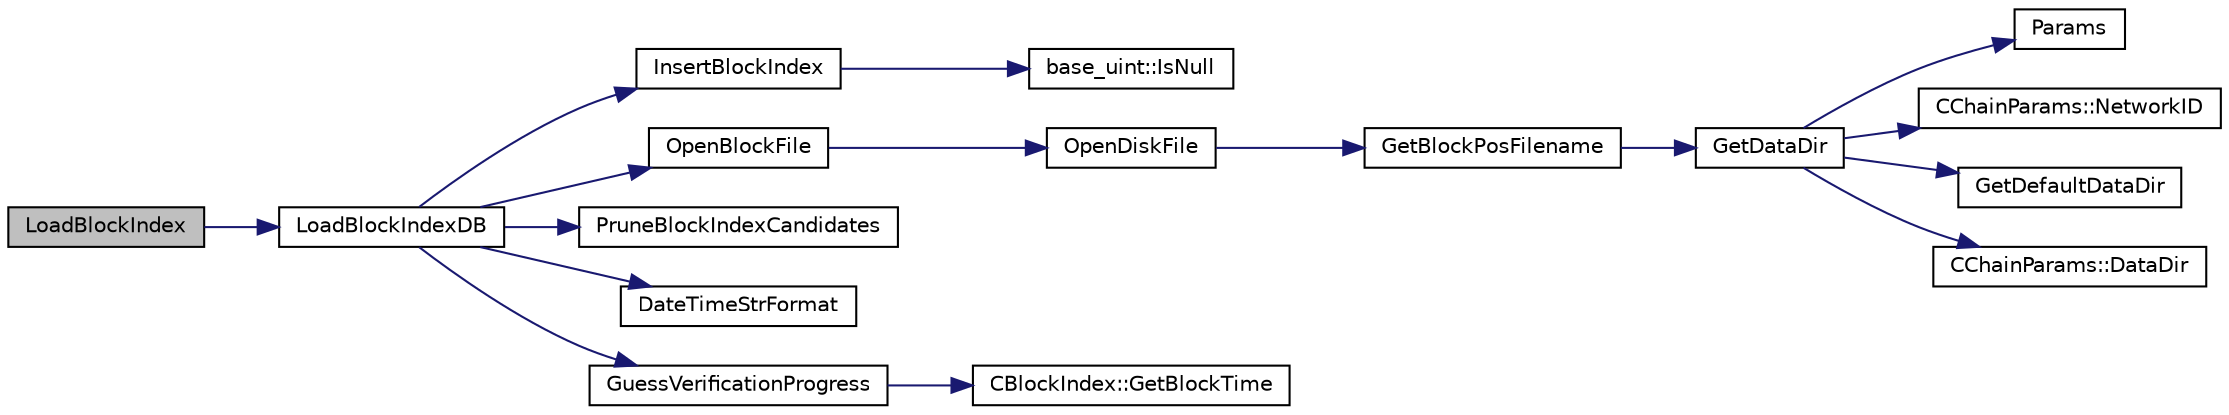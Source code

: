 digraph "LoadBlockIndex"
{
  edge [fontname="Helvetica",fontsize="10",labelfontname="Helvetica",labelfontsize="10"];
  node [fontname="Helvetica",fontsize="10",shape=record];
  rankdir="LR";
  Node1520 [label="LoadBlockIndex",height=0.2,width=0.4,color="black", fillcolor="grey75", style="filled", fontcolor="black"];
  Node1520 -> Node1521 [color="midnightblue",fontsize="10",style="solid",fontname="Helvetica"];
  Node1521 [label="LoadBlockIndexDB",height=0.2,width=0.4,color="black", fillcolor="white", style="filled",URL="$dd/d7d/validation_8cpp.html#adc87847be035fb67de8bf116d24ab957"];
  Node1521 -> Node1522 [color="midnightblue",fontsize="10",style="solid",fontname="Helvetica"];
  Node1522 [label="InsertBlockIndex",height=0.2,width=0.4,color="black", fillcolor="white", style="filled",URL="$dd/d7d/validation_8cpp.html#af3adfd64a90ee443bfa5fe16321aa2d7",tooltip="Create a new block index entry for a given block hash. "];
  Node1522 -> Node1523 [color="midnightblue",fontsize="10",style="solid",fontname="Helvetica"];
  Node1523 [label="base_uint::IsNull",height=0.2,width=0.4,color="black", fillcolor="white", style="filled",URL="$da/df7/classbase__uint.html#a5b67cea01e9219160fe251053adc7cc7"];
  Node1521 -> Node1524 [color="midnightblue",fontsize="10",style="solid",fontname="Helvetica"];
  Node1524 [label="OpenBlockFile",height=0.2,width=0.4,color="black", fillcolor="white", style="filled",URL="$dd/d7d/validation_8cpp.html#a0d81388930a4ccb6a69b9abdd1ef5097",tooltip="Open a block file (blk?????.dat) "];
  Node1524 -> Node1525 [color="midnightblue",fontsize="10",style="solid",fontname="Helvetica"];
  Node1525 [label="OpenDiskFile",height=0.2,width=0.4,color="black", fillcolor="white", style="filled",URL="$dd/d7d/validation_8cpp.html#ab2be209b59654115aac034cea8ca1b17"];
  Node1525 -> Node1526 [color="midnightblue",fontsize="10",style="solid",fontname="Helvetica"];
  Node1526 [label="GetBlockPosFilename",height=0.2,width=0.4,color="black", fillcolor="white", style="filled",URL="$dd/d7d/validation_8cpp.html#a14ff9fb82bd3b6a8d7887f68873cdc4d",tooltip="Translation to a filesystem path. "];
  Node1526 -> Node1527 [color="midnightblue",fontsize="10",style="solid",fontname="Helvetica"];
  Node1527 [label="GetDataDir",height=0.2,width=0.4,color="black", fillcolor="white", style="filled",URL="$df/d2d/util_8cpp.html#ab83866a054745d4b30a3948a1b44beba"];
  Node1527 -> Node1528 [color="midnightblue",fontsize="10",style="solid",fontname="Helvetica"];
  Node1528 [label="Params",height=0.2,width=0.4,color="black", fillcolor="white", style="filled",URL="$df/dbf/chainparams_8cpp.html#ace5c5b706d71a324a417dd2db394fd4a",tooltip="Return the currently selected parameters. "];
  Node1527 -> Node1529 [color="midnightblue",fontsize="10",style="solid",fontname="Helvetica"];
  Node1529 [label="CChainParams::NetworkID",height=0.2,width=0.4,color="black", fillcolor="white", style="filled",URL="$d1/d4f/class_c_chain_params.html#a90dc493ec0c0325c98c3ac06eb99862b"];
  Node1527 -> Node1530 [color="midnightblue",fontsize="10",style="solid",fontname="Helvetica"];
  Node1530 [label="GetDefaultDataDir",height=0.2,width=0.4,color="black", fillcolor="white", style="filled",URL="$df/d2d/util_8cpp.html#ab272995de020a3bcbf743be630e485c6"];
  Node1527 -> Node1531 [color="midnightblue",fontsize="10",style="solid",fontname="Helvetica"];
  Node1531 [label="CChainParams::DataDir",height=0.2,width=0.4,color="black", fillcolor="white", style="filled",URL="$d1/d4f/class_c_chain_params.html#a959488b5d8e6fe62857940b831d73a78"];
  Node1521 -> Node1532 [color="midnightblue",fontsize="10",style="solid",fontname="Helvetica"];
  Node1532 [label="PruneBlockIndexCandidates",height=0.2,width=0.4,color="black", fillcolor="white", style="filled",URL="$dd/d7d/validation_8cpp.html#a0d96b40fd4fda216d00ecb9dcab29094",tooltip="Delete all entries in setBlockIndexCandidates that are worse than the current tip. "];
  Node1521 -> Node1533 [color="midnightblue",fontsize="10",style="solid",fontname="Helvetica"];
  Node1533 [label="DateTimeStrFormat",height=0.2,width=0.4,color="black", fillcolor="white", style="filled",URL="$df/d2d/util_8cpp.html#a749bc6776c8ec72d7c5e4dea56aee415"];
  Node1521 -> Node1534 [color="midnightblue",fontsize="10",style="solid",fontname="Helvetica"];
  Node1534 [label="GuessVerificationProgress",height=0.2,width=0.4,color="black", fillcolor="white", style="filled",URL="$dd/d7d/validation_8cpp.html#ae466f595b8c57bd7a80777c8d34dfdc2",tooltip="Guess how far we are in the verification process at the given block index. "];
  Node1534 -> Node1535 [color="midnightblue",fontsize="10",style="solid",fontname="Helvetica"];
  Node1535 [label="CBlockIndex::GetBlockTime",height=0.2,width=0.4,color="black", fillcolor="white", style="filled",URL="$d3/dbd/class_c_block_index.html#a9fe0d4463c07c466f66252e8eec25f5c"];
}
